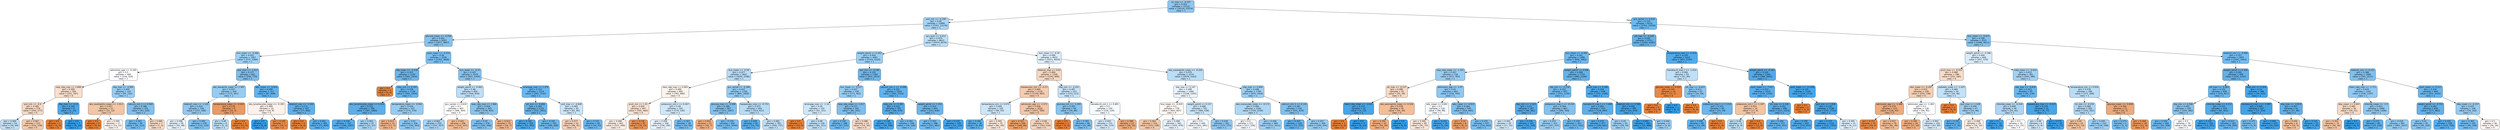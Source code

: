 digraph Tree {
node [shape=box, style="filled, rounded", color="black", fontname="helvetica"] ;
edge [fontname="helvetica"] ;
0 [label="inr_max <= -0.197\ngini = 0.422\nsamples = 21122\nvalue = [10114, 23376]\nclass = 1", fillcolor="#8fc7f0"] ;
1 [label="po2_min <= -0.199\ngini = 0.46\nsamples = 12890\nvalue = [7351, 13176]\nclass = 1", fillcolor="#a7d4f4"] ;
0 -> 1 [labeldistance=2.5, labelangle=45, headlabel="True"] ;
2 [label="glucose_mean <= -0.594\ngini = 0.401\nsamples = 4267\nvalue = [1877, 4897]\nclass = 1", fillcolor="#85c3ef"] ;
1 -> 2 ;
3 [label="bun_mean <= -0.566\ngini = 0.452\nsamples = 1067\nvalue = [575, 1089]\nclass = 1", fillcolor="#a2d1f3"] ;
2 -> 3 ;
4 [label="admission_age <= -0.345\ngini = 0.5\nsamples = 406\nvalue = [316, 319]\nclass = 1", fillcolor="#fdfeff"] ;
3 -> 4 ;
5 [label="resp_rate_max <= 2.898\ngini = 0.489\nsamples = 284\nvalue = [251, 187]\nclass = 0", fillcolor="#f8dfcd"] ;
4 -> 5 ;
6 [label="po2_min <= -0.9\ngini = 0.485\nsamples = 276\nvalue = [250, 177]\nclass = 0", fillcolor="#f7dac5"] ;
5 -> 6 ;
7 [label="gini = 0.484\nsamples = 54\nvalue = [34, 49]\nclass = 1", fillcolor="#c2e1f7"] ;
6 -> 7 ;
8 [label="gini = 0.467\nsamples = 222\nvalue = [216, 128]\nclass = 0", fillcolor="#f4ccae"] ;
6 -> 8 ;
9 [label="dbp_max <= -0.12\ngini = 0.165\nsamples = 8\nvalue = [1, 10]\nclass = 1", fillcolor="#4da7e8"] ;
5 -> 9 ;
10 [label="gini = 0.0\nsamples = 1\nvalue = [1, 0]\nclass = 0", fillcolor="#e58139"] ;
9 -> 10 ;
11 [label="gini = 0.0\nsamples = 7\nvalue = [0, 10]\nclass = 1", fillcolor="#399de5"] ;
9 -> 11 ;
12 [label="sbp_max <= -0.995\ngini = 0.442\nsamples = 122\nvalue = [65, 132]\nclass = 1", fillcolor="#9acdf2"] ;
4 -> 12 ;
13 [label="abs_neutrophils_mean <= -1.013\ngini = 0.457\nsamples = 21\nvalue = [22, 12]\nclass = 0", fillcolor="#f3c6a5"] ;
12 -> 13 ;
14 [label="gini = 0.0\nsamples = 4\nvalue = [9, 0]\nclass = 0", fillcolor="#e58139"] ;
13 -> 14 ;
15 [label="gini = 0.499\nsamples = 17\nvalue = [13, 12]\nclass = 0", fillcolor="#fdf5f0"] ;
13 -> 15 ;
16 [label="calcium_min.1 <= 0.992\ngini = 0.388\nsamples = 101\nvalue = [43, 120]\nclass = 1", fillcolor="#80c0ee"] ;
12 -> 16 ;
17 [label="gini = 0.363\nsamples = 94\nvalue = [36, 115]\nclass = 1", fillcolor="#77bced"] ;
16 -> 17 ;
18 [label="gini = 0.486\nsamples = 7\nvalue = [7, 5]\nclass = 0", fillcolor="#f8dbc6"] ;
16 -> 18 ;
19 [label="po2_max <= -1.015\ngini = 0.377\nsamples = 661\nvalue = [259, 770]\nclass = 1", fillcolor="#7cbeee"] ;
3 -> 19 ;
20 [label="abs_basophils_mean <= 1.497\ngini = 0.437\nsamples = 344\nvalue = [172, 361]\nclass = 1", fillcolor="#97ccf1"] ;
19 -> 20 ;
21 [label="totalco2_max <= -1.101\ngini = 0.424\nsamples = 336\nvalue = [157, 358]\nclass = 1", fillcolor="#90c8f0"] ;
20 -> 21 ;
22 [label="gini = 0.498\nsamples = 58\nvalue = [42, 48]\nclass = 1", fillcolor="#e6f3fc"] ;
21 -> 22 ;
23 [label="gini = 0.395\nsamples = 278\nvalue = [115, 310]\nclass = 1", fillcolor="#82c1ef"] ;
21 -> 23 ;
24 [label="temperature_mean <= -0.043\ngini = 0.278\nsamples = 8\nvalue = [15, 3]\nclass = 0", fillcolor="#ea9a61"] ;
20 -> 24 ;
25 [label="gini = 0.48\nsamples = 4\nvalue = [2, 3]\nclass = 1", fillcolor="#bddef6"] ;
24 -> 25 ;
26 [label="gini = 0.0\nsamples = 4\nvalue = [13, 0]\nclass = 0", fillcolor="#e58139"] ;
24 -> 26 ;
27 [label="wbc_mean <= -0.835\ngini = 0.289\nsamples = 317\nvalue = [87, 409]\nclass = 1", fillcolor="#63b2eb"] ;
19 -> 27 ;
28 [label="abs_lymphocytes_mean <= -0.195\ngini = 0.499\nsamples = 10\nvalue = [10, 9]\nclass = 0", fillcolor="#fcf2eb"] ;
27 -> 28 ;
29 [label="gini = 0.0\nsamples = 3\nvalue = [0, 8]\nclass = 1", fillcolor="#399de5"] ;
28 -> 29 ;
30 [label="gini = 0.165\nsamples = 7\nvalue = [10, 1]\nclass = 0", fillcolor="#e88e4d"] ;
28 -> 30 ;
31 [label="totalco2_max <= -3.342\ngini = 0.271\nsamples = 307\nvalue = [77, 400]\nclass = 1", fillcolor="#5fb0ea"] ;
27 -> 31 ;
32 [label="gini = 0.0\nsamples = 2\nvalue = [4, 0]\nclass = 0", fillcolor="#e58139"] ;
31 -> 32 ;
33 [label="gini = 0.261\nsamples = 305\nvalue = [73, 400]\nclass = 1", fillcolor="#5dafea"] ;
31 -> 33 ;
34 [label="spo2_mean <= -0.419\ngini = 0.38\nsamples = 3200\nvalue = [1302, 3808]\nclass = 1", fillcolor="#7dbfee"] ;
2 -> 34 ;
35 [label="sbp_mean <= -2.239\ngini = 0.321\nsamples = 1130\nvalue = [365, 1454]\nclass = 1", fillcolor="#6bb6ec"] ;
34 -> 35 ;
36 [label="gini = 0.0\nsamples = 4\nvalue = [5, 0]\nclass = 0", fillcolor="#e58139"] ;
35 -> 36 ;
37 [label="mbp_min <= 0.545\ngini = 0.318\nsamples = 1126\nvalue = [360, 1454]\nclass = 1", fillcolor="#6ab5eb"] ;
35 -> 37 ;
38 [label="abs_lymphocytes_mean <= 0.224\ngini = 0.251\nsamples = 789\nvalue = [187, 1084]\nclass = 1", fillcolor="#5baee9"] ;
37 -> 38 ;
39 [label="gini = 0.236\nsamples = 752\nvalue = [166, 1047]\nclass = 1", fillcolor="#58ade9"] ;
38 -> 39 ;
40 [label="gini = 0.462\nsamples = 37\nvalue = [21, 37]\nclass = 1", fillcolor="#a9d5f4"] ;
38 -> 40 ;
41 [label="temperature_mean <= -0.942\ngini = 0.434\nsamples = 337\nvalue = [173, 370]\nclass = 1", fillcolor="#96cbf1"] ;
37 -> 41 ;
42 [label="gini = 0.413\nsamples = 11\nvalue = [17, 7]\nclass = 0", fillcolor="#f0b58b"] ;
41 -> 42 ;
43 [label="gini = 0.42\nsamples = 326\nvalue = [156, 363]\nclass = 1", fillcolor="#8ec7f0"] ;
41 -> 43 ;
44 [label="bun_mean <= -0.37\ngini = 0.407\nsamples = 2070\nvalue = [937, 2354]\nclass = 1", fillcolor="#88c4ef"] ;
34 -> 44 ;
45 [label="weight_admit <= -0.063\ngini = 0.48\nsamples = 856\nvalue = [544, 819]\nclass = 1", fillcolor="#bddef6"] ;
44 -> 45 ;
46 [label="gcs_verbal <= 0.618\ngini = 0.5\nsamples = 463\nvalue = [366, 364]\nclass = 0", fillcolor="#fffefe"] ;
45 -> 46 ;
47 [label="gini = 0.463\nsamples = 255\nvalue = [147, 257]\nclass = 1", fillcolor="#aad5f4"] ;
46 -> 47 ;
48 [label="gini = 0.441\nsamples = 208\nvalue = [219, 107]\nclass = 0", fillcolor="#f2bf9a"] ;
46 -> 48 ;
49 [label="resp_rate_max <= 1.966\ngini = 0.404\nsamples = 393\nvalue = [178, 455]\nclass = 1", fillcolor="#86c3ef"] ;
45 -> 49 ;
50 [label="gini = 0.39\nsamples = 378\nvalue = [162, 448]\nclass = 1", fillcolor="#81c0ee"] ;
49 -> 50 ;
51 [label="gini = 0.423\nsamples = 15\nvalue = [16, 7]\nclass = 0", fillcolor="#f0b890"] ;
49 -> 51 ;
52 [label="aniongap_max <= 2.379\ngini = 0.325\nsamples = 1214\nvalue = [393, 1535]\nclass = 1", fillcolor="#6cb6ec"] ;
44 -> 52 ;
53 [label="ph_min <= -0.806\ngini = 0.302\nsamples = 1122\nvalue = [331, 1451]\nclass = 1", fillcolor="#66b3eb"] ;
52 -> 53 ;
54 [label="gini = 0.182\nsamples = 329\nvalue = [51, 452]\nclass = 1", fillcolor="#4fa8e8"] ;
53 -> 54 ;
55 [label="gini = 0.342\nsamples = 793\nvalue = [280, 999]\nclass = 1", fillcolor="#70b8ec"] ;
53 -> 55 ;
56 [label="po2_max <= -0.848\ngini = 0.489\nsamples = 92\nvalue = [62, 84]\nclass = 1", fillcolor="#cbe5f8"] ;
52 -> 56 ;
57 [label="gini = 0.477\nsamples = 52\nvalue = [48, 31]\nclass = 0", fillcolor="#f6d2b9"] ;
56 -> 57 ;
58 [label="gini = 0.331\nsamples = 40\nvalue = [14, 53]\nclass = 1", fillcolor="#6db7ec"] ;
56 -> 58 ;
59 [label="gcs_eyes <= 0.412\ngini = 0.479\nsamples = 8623\nvalue = [5474, 8279]\nclass = 1", fillcolor="#bcdef6"] ;
1 -> 59 ;
60 [label="weight_admit <= 0.183\ngini = 0.444\nsamples = 4001\nvalue = [2103, 4220]\nclass = 1", fillcolor="#9ccef2"] ;
59 -> 60 ;
61 [label="bun_mean <= -0.59\ngini = 0.477\nsamples = 2641\nvalue = [1650, 2548]\nclass = 1", fillcolor="#b9dcf6"] ;
60 -> 61 ;
62 [label="resp_rate_max <= 0.063\ngini = 0.499\nsamples = 892\nvalue = [765, 690]\nclass = 0", fillcolor="#fcf3ec"] ;
61 -> 62 ;
63 [label="pco2_min <= 1.01\ngini = 0.492\nsamples = 647\nvalue = [591, 460]\nclass = 0", fillcolor="#f9e3d3"] ;
62 -> 63 ;
64 [label="gini = 0.498\nsamples = 602\nvalue = [515, 448]\nclass = 0", fillcolor="#fcefe5"] ;
63 -> 64 ;
65 [label="gini = 0.236\nsamples = 45\nvalue = [76, 12]\nclass = 0", fillcolor="#e99558"] ;
63 -> 65 ;
66 [label="potassium_min.1 <= 0.407\ngini = 0.49\nsamples = 245\nvalue = [174, 230]\nclass = 1", fillcolor="#cfe7f9"] ;
62 -> 66 ;
67 [label="gini = 0.498\nsamples = 206\nvalue = [158, 180]\nclass = 1", fillcolor="#e7f3fc"] ;
66 -> 67 ;
68 [label="gini = 0.367\nsamples = 39\nvalue = [16, 50]\nclass = 1", fillcolor="#78bced"] ;
66 -> 68 ;
69 [label="gcs_verbal <= -0.308\ngini = 0.437\nsamples = 1749\nvalue = [885, 1858]\nclass = 1", fillcolor="#97ccf1"] ;
61 -> 69 ;
70 [label="glucose_max <= -0.998\ngini = 0.386\nsamples = 907\nvalue = [371, 1047]\nclass = 1", fillcolor="#7fc0ee"] ;
69 -> 70 ;
71 [label="gini = 0.403\nsamples = 15\nvalue = [18, 7]\nclass = 0", fillcolor="#efb286"] ;
70 -> 71 ;
72 [label="gini = 0.378\nsamples = 892\nvalue = [353, 1040]\nclass = 1", fillcolor="#7cbeee"] ;
70 -> 72 ;
73 [label="baseexcess_max <= -0.753\ngini = 0.475\nsamples = 842\nvalue = [514, 811]\nclass = 1", fillcolor="#b6dbf5"] ;
69 -> 73 ;
74 [label="gini = 0.268\nsamples = 59\nvalue = [14, 74]\nclass = 1", fillcolor="#5eb0ea"] ;
73 -> 74 ;
75 [label="gini = 0.482\nsamples = 783\nvalue = [500, 737]\nclass = 1", fillcolor="#bfdff7"] ;
73 -> 75 ;
76 [label="po2_min <= -0.182\ngini = 0.335\nsamples = 1360\nvalue = [453, 1672]\nclass = 1", fillcolor="#6fb8ec"] ;
60 -> 76 ;
77 [label="bun_mean <= -0.517\ngini = 0.437\nsamples = 336\nvalue = [172, 362]\nclass = 1", fillcolor="#97ccf1"] ;
76 -> 77 ;
78 [label="aniongap_max <= -1.16\ngini = 0.49\nsamples = 134\nvalue = [91, 121]\nclass = 1", fillcolor="#cee7f9"] ;
77 -> 78 ;
79 [label="gini = 0.0\nsamples = 5\nvalue = [10, 0]\nclass = 0", fillcolor="#e58139"] ;
78 -> 79 ;
80 [label="gini = 0.48\nsamples = 129\nvalue = [81, 121]\nclass = 1", fillcolor="#bedff6"] ;
78 -> 80 ;
81 [label="resp_rate_mean <= 1.017\ngini = 0.377\nsamples = 202\nvalue = [81, 241]\nclass = 1", fillcolor="#7cbeee"] ;
77 -> 81 ;
82 [label="gini = 0.349\nsamples = 188\nvalue = [67, 231]\nclass = 1", fillcolor="#72b9ed"] ;
81 -> 82 ;
83 [label="gini = 0.486\nsamples = 14\nvalue = [14, 10]\nclass = 0", fillcolor="#f8dbc6"] ;
81 -> 83 ;
84 [label="calcium_min.1 <= -0.099\ngini = 0.291\nsamples = 1024\nvalue = [281, 1310]\nclass = 1", fillcolor="#63b2eb"] ;
76 -> 84 ;
85 [label="mbp_min <= 0.381\ngini = 0.222\nsamples = 331\nvalue = [69, 474]\nclass = 1", fillcolor="#56abe9"] ;
84 -> 85 ;
86 [label="gini = 0.146\nsamples = 225\nvalue = [30, 348]\nclass = 1", fillcolor="#4aa5e7"] ;
85 -> 86 ;
87 [label="gini = 0.361\nsamples = 106\nvalue = [39, 126]\nclass = 1", fillcolor="#76bbed"] ;
85 -> 87 ;
88 [label="weight_admit <= 1.532\ngini = 0.323\nsamples = 693\nvalue = [212, 836]\nclass = 1", fillcolor="#6bb6ec"] ;
84 -> 88 ;
89 [label="gini = 0.352\nsamples = 588\nvalue = [201, 681]\nclass = 1", fillcolor="#73baed"] ;
88 -> 89 ;
90 [label="gini = 0.124\nsamples = 105\nvalue = [11, 155]\nclass = 1", fillcolor="#47a4e7"] ;
88 -> 90 ;
91 [label="bun_mean <= -0.59\ngini = 0.496\nsamples = 4622\nvalue = [3371, 4059]\nclass = 1", fillcolor="#ddeefb"] ;
59 -> 91 ;
92 [label="totalco2_max <= 0.02\ngini = 0.484\nsamples = 1348\nvalue = [1293, 896]\nclass = 0", fillcolor="#f7d8c2"] ;
91 -> 92 ;
93 [label="baseexcess_min <= -0.13\ngini = 0.469\nsamples = 1125\nvalue = [1140, 683]\nclass = 0", fillcolor="#f5ccb0"] ;
92 -> 93 ;
94 [label="temperature_min <= 0.072\ngini = 0.489\nsamples = 105\nvalue = [69, 93]\nclass = 1", fillcolor="#cce6f8"] ;
93 -> 94 ;
95 [label="gini = 0.282\nsamples = 30\nvalue = [9, 44]\nclass = 1", fillcolor="#61b1ea"] ;
94 -> 95 ;
96 [label="gini = 0.495\nsamples = 75\nvalue = [60, 49]\nclass = 0", fillcolor="#fae8db"] ;
94 -> 96 ;
97 [label="admission_age <= -1.571\ngini = 0.458\nsamples = 1020\nvalue = [1071, 590]\nclass = 0", fillcolor="#f3c6a6"] ;
93 -> 97 ;
98 [label="gini = 0.327\nsamples = 246\nvalue = [309, 80]\nclass = 0", fillcolor="#eca26c"] ;
97 -> 98 ;
99 [label="gini = 0.48\nsamples = 774\nvalue = [762, 510]\nclass = 0", fillcolor="#f6d5be"] ;
97 -> 99 ;
100 [label="dbp_min <= -0.452\ngini = 0.487\nsamples = 223\nvalue = [153, 213]\nclass = 1", fillcolor="#c7e3f8"] ;
92 -> 100 ;
101 [label="glucose_min <= -1.295\ngini = 0.405\nsamples = 69\nvalue = [35, 89]\nclass = 1", fillcolor="#87c4ef"] ;
100 -> 101 ;
102 [label="gini = 0.0\nsamples = 1\nvalue = [4, 0]\nclass = 0", fillcolor="#e58139"] ;
101 -> 102 ;
103 [label="gini = 0.383\nsamples = 68\nvalue = [31, 89]\nclass = 1", fillcolor="#7ebfee"] ;
101 -> 103 ;
104 [label="hematocrit_min.1 <= 0.891\ngini = 0.5\nsamples = 154\nvalue = [118, 124]\nclass = 1", fillcolor="#f5fafe"] ;
100 -> 104 ;
105 [label="gini = 0.493\nsamples = 131\nvalue = [90, 114]\nclass = 1", fillcolor="#d5eafa"] ;
104 -> 105 ;
106 [label="gini = 0.388\nsamples = 23\nvalue = [28, 10]\nclass = 0", fillcolor="#eeae80"] ;
104 -> 106 ;
107 [label="abs_neutrophils_mean <= -0.256\ngini = 0.479\nsamples = 3274\nvalue = [2078, 3163]\nclass = 1", fillcolor="#bbddf6"] ;
91 -> 107 ;
108 [label="sbp_max <= 0.147\ngini = 0.498\nsamples = 1480\nvalue = [1108, 1245]\nclass = 1", fillcolor="#e9f4fc"] ;
107 -> 108 ;
109 [label="bun_mean <= -0.419\ngini = 0.5\nsamples = 778\nvalue = [642, 607]\nclass = 0", fillcolor="#fef8f4"] ;
108 -> 109 ;
110 [label="gini = 0.464\nsamples = 216\nvalue = [222, 128]\nclass = 0", fillcolor="#f4caab"] ;
109 -> 110 ;
111 [label="gini = 0.498\nsamples = 562\nvalue = [420, 479]\nclass = 1", fillcolor="#e7f3fc"] ;
109 -> 111 ;
112 [label="weight_admit <= 0.157\ngini = 0.488\nsamples = 702\nvalue = [466, 638]\nclass = 1", fillcolor="#cae5f8"] ;
108 -> 112 ;
113 [label="gini = 0.5\nsamples = 440\nvalue = [343, 365]\nclass = 1", fillcolor="#f3f9fd"] ;
112 -> 113 ;
114 [label="gini = 0.428\nsamples = 262\nvalue = [123, 273]\nclass = 1", fillcolor="#92c9f1"] ;
112 -> 114 ;
115 [label="sbp_max <= 0.499\ngini = 0.446\nsamples = 1794\nvalue = [970, 1918]\nclass = 1", fillcolor="#9dcff2"] ;
107 -> 115 ;
116 [label="abs_monocytes_mean <= -0.171\ngini = 0.466\nsamples = 1260\nvalue = [729, 1239]\nclass = 1", fillcolor="#add7f4"] ;
115 -> 116 ;
117 [label="gini = 0.5\nsamples = 271\nvalue = [217, 228]\nclass = 1", fillcolor="#f5fafe"] ;
116 -> 117 ;
118 [label="gini = 0.446\nsamples = 989\nvalue = [512, 1011]\nclass = 1", fillcolor="#9dcff2"] ;
116 -> 118 ;
119 [label="calcium_min.1 <= 0.143\ngini = 0.387\nsamples = 534\nvalue = [241, 679]\nclass = 1", fillcolor="#7fc0ee"] ;
115 -> 119 ;
120 [label="gini = 0.297\nsamples = 226\nvalue = [72, 325]\nclass = 1", fillcolor="#65b3eb"] ;
119 -> 120 ;
121 [label="gini = 0.437\nsamples = 308\nvalue = [169, 354]\nclass = 1", fillcolor="#98ccf1"] ;
119 -> 121 ;
122 [label="gcs_verbal <= 0.618\ngini = 0.335\nsamples = 8232\nvalue = [2763, 10200]\nclass = 1", fillcolor="#6fb8ec"] ;
0 -> 122 [labeldistance=2.5, labelangle=-45, headlabel="False"] ;
123 [label="ptt_max <= -0.104\ngini = 0.282\nsamples = 4711\nvalue = [1265, 6187]\nclass = 1", fillcolor="#61b1ea"] ;
122 -> 123 ;
124 [label="bun_mean <= -0.492\ngini = 0.341\nsamples = 2488\nvalue = [858, 3082]\nclass = 1", fillcolor="#70b8ec"] ;
123 -> 124 ;
125 [label="resp_rate_mean <= -1.191\ngini = 0.437\nsamples = 718\nvalue = [373, 783]\nclass = 1", fillcolor="#97ccf1"] ;
124 -> 125 ;
126 [label="ph_max <= -0.237\ngini = 0.486\nsamples = 55\nvalue = [55, 39]\nclass = 0", fillcolor="#f7dac5"] ;
125 -> 126 ;
127 [label="heart_rate_mean <= -1.615\ngini = 0.133\nsamples = 10\nvalue = [1, 13]\nclass = 1", fillcolor="#48a5e7"] ;
126 -> 127 ;
128 [label="gini = 0.0\nsamples = 1\nvalue = [1, 0]\nclass = 0", fillcolor="#e58139"] ;
127 -> 128 ;
129 [label="gini = 0.0\nsamples = 9\nvalue = [0, 13]\nclass = 1", fillcolor="#399de5"] ;
127 -> 129 ;
130 [label="abs_eosinophils_mean <= 0.526\ngini = 0.439\nsamples = 45\nvalue = [54, 26]\nclass = 0", fillcolor="#f2be98"] ;
126 -> 130 ;
131 [label="gini = 0.394\nsamples = 42\nvalue = [54, 20]\nclass = 0", fillcolor="#efb082"] ;
130 -> 131 ;
132 [label="gini = 0.0\nsamples = 3\nvalue = [0, 6]\nclass = 1", fillcolor="#399de5"] ;
130 -> 132 ;
133 [label="admission_age <= -1.07\ngini = 0.42\nsamples = 663\nvalue = [318, 744]\nclass = 1", fillcolor="#8ec7f0"] ;
125 -> 133 ;
134 [label="wbc_mean <= 0.691\ngini = 0.5\nsamples = 118\nvalue = [94, 99]\nclass = 1", fillcolor="#f5fafe"] ;
133 -> 134 ;
135 [label="gini = 0.495\nsamples = 99\nvalue = [92, 75]\nclass = 0", fillcolor="#fae8da"] ;
134 -> 135 ;
136 [label="gini = 0.142\nsamples = 19\nvalue = [2, 24]\nclass = 1", fillcolor="#49a5e7"] ;
134 -> 136 ;
137 [label="wbc_mean <= -0.915\ngini = 0.383\nsamples = 545\nvalue = [224, 645]\nclass = 1", fillcolor="#7ebfee"] ;
133 -> 137 ;
138 [label="gini = 0.32\nsamples = 8\nvalue = [8, 2]\nclass = 0", fillcolor="#eca06a"] ;
137 -> 138 ;
139 [label="gini = 0.376\nsamples = 537\nvalue = [216, 643]\nclass = 1", fillcolor="#7cbeee"] ;
137 -> 139 ;
140 [label="weight_admit <= 0.006\ngini = 0.288\nsamples = 1770\nvalue = [485, 2299]\nclass = 1", fillcolor="#63b2ea"] ;
124 -> 140 ;
141 [label="sbp_min <= -0.718\ngini = 0.352\nsamples = 932\nvalue = [333, 1130]\nclass = 1", fillcolor="#73baed"] ;
140 -> 141 ;
142 [label="sbp_min <= -2.423\ngini = 0.21\nsamples = 267\nvalue = [49, 361]\nclass = 1", fillcolor="#54aae9"] ;
141 -> 142 ;
143 [label="gini = 0.492\nsamples = 26\nvalue = [17, 22]\nclass = 1", fillcolor="#d2e9f9"] ;
142 -> 143 ;
144 [label="gini = 0.158\nsamples = 241\nvalue = [32, 339]\nclass = 1", fillcolor="#4ca6e7"] ;
142 -> 144 ;
145 [label="potassium_max.1 <= -0.154\ngini = 0.394\nsamples = 665\nvalue = [284, 769]\nclass = 1", fillcolor="#82c1ef"] ;
141 -> 145 ;
146 [label="gini = 0.443\nsamples = 314\nvalue = [167, 337]\nclass = 1", fillcolor="#9bcef2"] ;
145 -> 146 ;
147 [label="gini = 0.335\nsamples = 351\nvalue = [117, 432]\nclass = 1", fillcolor="#6fb8ec"] ;
145 -> 147 ;
148 [label="pco2_max <= 0.289\ngini = 0.204\nsamples = 838\nvalue = [152, 1169]\nclass = 1", fillcolor="#53aae8"] ;
140 -> 148 ;
149 [label="hematocrit_max.1 <= 1.008\ngini = 0.263\nsamples = 532\nvalue = [128, 695]\nclass = 1", fillcolor="#5dafea"] ;
148 -> 149 ;
150 [label="gini = 0.233\nsamples = 477\nvalue = [100, 641]\nclass = 1", fillcolor="#58ace9"] ;
149 -> 150 ;
151 [label="gini = 0.45\nsamples = 55\nvalue = [28, 54]\nclass = 1", fillcolor="#a0d0f2"] ;
149 -> 151 ;
152 [label="totalco2_min <= 3.768\ngini = 0.092\nsamples = 306\nvalue = [24, 474]\nclass = 1", fillcolor="#43a2e6"] ;
148 -> 152 ;
153 [label="gini = 0.082\nsamples = 300\nvalue = [21, 468]\nclass = 1", fillcolor="#42a1e6"] ;
152 -> 153 ;
154 [label="gini = 0.444\nsamples = 6\nvalue = [3, 6]\nclass = 1", fillcolor="#9ccef2"] ;
152 -> 154 ;
155 [label="temperature_max <= -2.414\ngini = 0.205\nsamples = 2223\nvalue = [407, 3105]\nclass = 1", fillcolor="#53aae8"] ;
123 -> 155 ;
156 [label="hematocrit_max.1 <= -1.014\ngini = 0.482\nsamples = 63\nvalue = [41, 60]\nclass = 1", fillcolor="#c0e0f7"] ;
155 -> 156 ;
157 [label="glucose_mean <= 4.433\ngini = 0.105\nsamples = 10\nvalue = [17, 1]\nclass = 0", fillcolor="#e78845"] ;
156 -> 157 ;
158 [label="gini = 0.0\nsamples = 9\nvalue = [17, 0]\nclass = 0", fillcolor="#e58139"] ;
157 -> 158 ;
159 [label="gini = 0.0\nsamples = 1\nvalue = [0, 1]\nclass = 1", fillcolor="#399de5"] ;
157 -> 159 ;
160 [label="ph_max <= -6.621\ngini = 0.411\nsamples = 53\nvalue = [24, 59]\nclass = 1", fillcolor="#8ac5f0"] ;
156 -> 160 ;
161 [label="gini = 0.0\nsamples = 4\nvalue = [9, 0]\nclass = 0", fillcolor="#e58139"] ;
160 -> 161 ;
162 [label="potassium_max.1 <= 5.219\ngini = 0.323\nsamples = 49\nvalue = [15, 59]\nclass = 1", fillcolor="#6bb6ec"] ;
160 -> 162 ;
163 [label="gini = 0.296\nsamples = 48\nvalue = [13, 59]\nclass = 1", fillcolor="#65b3eb"] ;
162 -> 163 ;
164 [label="gini = 0.0\nsamples = 1\nvalue = [2, 0]\nclass = 0", fillcolor="#e58139"] ;
162 -> 164 ;
165 [label="weight_admit <= -0.161\ngini = 0.192\nsamples = 2160\nvalue = [366, 3045]\nclass = 1", fillcolor="#51a9e8"] ;
155 -> 165 ;
166 [label="spo2_mean <= -7.617\ngini = 0.253\nsamples = 1010\nvalue = [232, 1332]\nclass = 1", fillcolor="#5baeea"] ;
165 -> 166 ;
167 [label="potassium_min.1 <= 1.197\ngini = 0.453\nsamples = 14\nvalue = [17, 9]\nclass = 0", fillcolor="#f3c4a2"] ;
166 -> 167 ;
168 [label="gini = 0.48\nsamples = 9\nvalue = [6, 9]\nclass = 1", fillcolor="#bddef6"] ;
167 -> 168 ;
169 [label="gini = 0.0\nsamples = 5\nvalue = [11, 0]\nclass = 0", fillcolor="#e58139"] ;
167 -> 169 ;
170 [label="inr_max <= 0.106\ngini = 0.241\nsamples = 996\nvalue = [215, 1323]\nclass = 1", fillcolor="#59ade9"] ;
166 -> 170 ;
171 [label="gini = 0.306\nsamples = 371\nvalue = [105, 451]\nclass = 1", fillcolor="#67b4eb"] ;
170 -> 171 ;
172 [label="gini = 0.199\nsamples = 625\nvalue = [110, 872]\nclass = 1", fillcolor="#52a9e8"] ;
170 -> 172 ;
173 [label="spo2_mean <= -11.938\ngini = 0.135\nsamples = 1150\nvalue = [134, 1713]\nclass = 1", fillcolor="#48a5e7"] ;
165 -> 173 ;
174 [label="gini = 0.0\nsamples = 2\nvalue = [3, 0]\nclass = 0", fillcolor="#e58139"] ;
173 -> 174 ;
175 [label="po2_min <= 1.938\ngini = 0.132\nsamples = 1148\nvalue = [131, 1713]\nclass = 1", fillcolor="#48a4e7"] ;
173 -> 175 ;
176 [label="gini = 0.125\nsamples = 1133\nvalue = [122, 1702]\nclass = 1", fillcolor="#47a4e7"] ;
175 -> 176 ;
177 [label="gini = 0.495\nsamples = 15\nvalue = [9, 11]\nclass = 1", fillcolor="#dbedfa"] ;
175 -> 177 ;
178 [label="bun_mean <= -0.615\ngini = 0.396\nsamples = 3521\nvalue = [1498, 4013]\nclass = 1", fillcolor="#83c2ef"] ;
122 -> 178 ;
179 [label="weight_admit <= -0.396\ngini = 0.494\nsamples = 669\nvalue = [457, 570]\nclass = 1", fillcolor="#d8ecfa"] ;
178 -> 179 ;
180 [label="pco2_max <= -0.052\ngini = 0.488\nsamples = 288\nvalue = [252, 184]\nclass = 0", fillcolor="#f8ddca"] ;
179 -> 180 ;
181 [label="wbc_mean <= -0.287\ngini = 0.474\nsamples = 238\nvalue = [220, 138]\nclass = 0", fillcolor="#f5d0b5"] ;
180 -> 181 ;
182 [label="admission_age <= -1.446\ngini = 0.379\nsamples = 110\nvalue = [126, 43]\nclass = 0", fillcolor="#eeac7d"] ;
181 -> 182 ;
183 [label="gini = 0.153\nsamples = 32\nvalue = [44, 4]\nclass = 0", fillcolor="#e78c4b"] ;
182 -> 183 ;
184 [label="gini = 0.437\nsamples = 78\nvalue = [82, 39]\nclass = 0", fillcolor="#f1bd97"] ;
182 -> 184 ;
185 [label="admission_age <= -1.483\ngini = 0.5\nsamples = 128\nvalue = [94, 95]\nclass = 1", fillcolor="#fdfeff"] ;
181 -> 185 ;
186 [label="gini = 0.394\nsamples = 26\nvalue = [27, 10]\nclass = 0", fillcolor="#efb082"] ;
185 -> 186 ;
187 [label="gini = 0.493\nsamples = 102\nvalue = [67, 85]\nclass = 1", fillcolor="#d5eaf9"] ;
185 -> 187 ;
188 [label="platelets_mean <= -1.025\ngini = 0.484\nsamples = 50\nvalue = [32, 46]\nclass = 1", fillcolor="#c3e1f7"] ;
180 -> 188 ;
189 [label="gini = 0.0\nsamples = 3\nvalue = [9, 0]\nclass = 0", fillcolor="#e58139"] ;
188 -> 189 ;
190 [label="po2_max <= 1.428\ngini = 0.444\nsamples = 47\nvalue = [23, 46]\nclass = 1", fillcolor="#9ccef2"] ;
188 -> 190 ;
191 [label="gini = 0.295\nsamples = 27\nvalue = [7, 32]\nclass = 1", fillcolor="#64b2eb"] ;
190 -> 191 ;
192 [label="gini = 0.498\nsamples = 20\nvalue = [16, 14]\nclass = 0", fillcolor="#fcefe6"] ;
190 -> 192 ;
193 [label="mbp_mean <= -0.624\ngini = 0.453\nsamples = 381\nvalue = [205, 386]\nclass = 1", fillcolor="#a2d1f3"] ;
179 -> 193 ;
194 [label="sbp_max <= -0.819\ngini = 0.323\nsamples = 95\nvalue = [30, 118]\nclass = 1", fillcolor="#6bb6ec"] ;
193 -> 194 ;
195 [label="chloride_mean <= -0.228\ngini = 0.466\nsamples = 44\nvalue = [24, 41]\nclass = 1", fillcolor="#add6f4"] ;
194 -> 195 ;
196 [label="gini = 0.1\nsamples = 12\nvalue = [1, 18]\nclass = 1", fillcolor="#44a2e6"] ;
195 -> 196 ;
197 [label="gini = 0.5\nsamples = 32\nvalue = [23, 23]\nclass = 0", fillcolor="#ffffff"] ;
195 -> 197 ;
198 [label="baseexcess_max <= -0.223\ngini = 0.134\nsamples = 51\nvalue = [6, 77]\nclass = 1", fillcolor="#48a5e7"] ;
194 -> 198 ;
199 [label="gini = 0.49\nsamples = 6\nvalue = [3, 4]\nclass = 1", fillcolor="#cee6f8"] ;
198 -> 199 ;
200 [label="gini = 0.076\nsamples = 45\nvalue = [3, 73]\nclass = 1", fillcolor="#41a1e6"] ;
198 -> 200 ;
201 [label="temperature_min <= 0.934\ngini = 0.478\nsamples = 286\nvalue = [175, 268]\nclass = 1", fillcolor="#baddf6"] ;
193 -> 201 ;
202 [label="inr_min <= -0.276\ngini = 0.466\nsamples = 265\nvalue = [153, 261]\nclass = 1", fillcolor="#add6f4"] ;
201 -> 202 ;
203 [label="gini = 0.45\nsamples = 22\nvalue = [25, 13]\nclass = 0", fillcolor="#f3c3a0"] ;
202 -> 203 ;
204 [label="gini = 0.449\nsamples = 243\nvalue = [128, 248]\nclass = 1", fillcolor="#9fd0f2"] ;
202 -> 204 ;
205 [label="glucose_mean <= -0.858\ngini = 0.366\nsamples = 21\nvalue = [22, 7]\nclass = 0", fillcolor="#eda978"] ;
201 -> 205 ;
206 [label="gini = 0.375\nsamples = 3\nvalue = [1, 3]\nclass = 1", fillcolor="#7bbeee"] ;
205 -> 206 ;
207 [label="gini = 0.269\nsamples = 18\nvalue = [21, 4]\nclass = 0", fillcolor="#ea995f"] ;
205 -> 207 ;
208 [label="totalco2_min <= -0.086\ngini = 0.357\nsamples = 2852\nvalue = [1041, 3443]\nclass = 1", fillcolor="#75bbed"] ;
178 -> 208 ;
209 [label="weight_admit <= 0.356\ngini = 0.281\nsamples = 946\nvalue = [250, 1231]\nclass = 1", fillcolor="#61b1ea"] ;
208 -> 209 ;
210 [label="ptt_max <= -0.083\ngini = 0.331\nsamples = 658\nvalue = [216, 817]\nclass = 1", fillcolor="#6db7ec"] ;
209 -> 210 ;
211 [label="sbp_min <= 0.206\ngini = 0.405\nsamples = 339\nvalue = [154, 392]\nclass = 1", fillcolor="#87c4ef"] ;
210 -> 211 ;
212 [label="gini = 0.342\nsamples = 260\nvalue = [92, 328]\nclass = 1", fillcolor="#71b8ec"] ;
211 -> 212 ;
213 [label="gini = 0.5\nsamples = 79\nvalue = [62, 64]\nclass = 1", fillcolor="#f9fcfe"] ;
211 -> 213 ;
214 [label="chloride_mean <= 0.112\ngini = 0.222\nsamples = 319\nvalue = [62, 425]\nclass = 1", fillcolor="#56abe9"] ;
210 -> 214 ;
215 [label="gini = 0.105\nsamples = 156\nvalue = [13, 221]\nclass = 1", fillcolor="#45a3e7"] ;
214 -> 215 ;
216 [label="gini = 0.312\nsamples = 163\nvalue = [49, 204]\nclass = 1", fillcolor="#69b5eb"] ;
214 -> 216 ;
217 [label="mbp_min <= 0.454\ngini = 0.14\nsamples = 288\nvalue = [34, 414]\nclass = 1", fillcolor="#49a5e7"] ;
209 -> 217 ;
218 [label="hematocrit_max.1 <= -1.997\ngini = 0.095\nsamples = 227\nvalue = [17, 324]\nclass = 1", fillcolor="#43a2e6"] ;
217 -> 218 ;
219 [label="gini = 0.375\nsamples = 6\nvalue = [3, 9]\nclass = 1", fillcolor="#7bbeee"] ;
218 -> 219 ;
220 [label="gini = 0.081\nsamples = 221\nvalue = [14, 315]\nclass = 1", fillcolor="#42a1e6"] ;
218 -> 220 ;
221 [label="sbp_max <= -0.819\ngini = 0.267\nsamples = 61\nvalue = [17, 90]\nclass = 1", fillcolor="#5eb0ea"] ;
217 -> 221 ;
222 [label="gini = 0.444\nsamples = 8\nvalue = [10, 5]\nclass = 0", fillcolor="#f2c09c"] ;
221 -> 222 ;
223 [label="gini = 0.141\nsamples = 53\nvalue = [7, 85]\nclass = 1", fillcolor="#49a5e7"] ;
221 -> 223 ;
224 [label="totalco2_min <= 0.122\ngini = 0.388\nsamples = 1906\nvalue = [791, 2212]\nclass = 1", fillcolor="#80c0ee"] ;
208 -> 224 ;
225 [label="heart_rate_max <= -1.711\ngini = 0.429\nsamples = 1102\nvalue = [538, 1187]\nclass = 1", fillcolor="#93c9f1"] ;
224 -> 225 ;
226 [label="dbp_mean <= 0.943\ngini = 0.484\nsamples = 36\nvalue = [30, 21]\nclass = 0", fillcolor="#f7d9c4"] ;
225 -> 226 ;
227 [label="gini = 0.454\nsamples = 32\nvalue = [30, 16]\nclass = 0", fillcolor="#f3c4a3"] ;
226 -> 227 ;
228 [label="gini = 0.0\nsamples = 4\nvalue = [0, 5]\nclass = 1", fillcolor="#399de5"] ;
226 -> 228 ;
229 [label="chloride_mean <= -1.5\ngini = 0.423\nsamples = 1066\nvalue = [508, 1166]\nclass = 1", fillcolor="#8fc8f0"] ;
225 -> 229 ;
230 [label="gini = 0.272\nsamples = 85\nvalue = [25, 129]\nclass = 1", fillcolor="#5fb0ea"] ;
229 -> 230 ;
231 [label="gini = 0.434\nsamples = 981\nvalue = [483, 1037]\nclass = 1", fillcolor="#95cbf1"] ;
229 -> 231 ;
232 [label="spo2_mean <= 0.511\ngini = 0.318\nsamples = 804\nvalue = [253, 1025]\nclass = 1", fillcolor="#6ab5eb"] ;
224 -> 232 ;
233 [label="weight_admit <= -0.755\ngini = 0.282\nsamples = 656\nvalue = [177, 863]\nclass = 1", fillcolor="#62b1ea"] ;
232 -> 233 ;
234 [label="gini = 0.41\nsamples = 97\nvalue = [44, 109]\nclass = 1", fillcolor="#89c5ef"] ;
233 -> 234 ;
235 [label="gini = 0.255\nsamples = 559\nvalue = [133, 754]\nclass = 1", fillcolor="#5caeea"] ;
233 -> 235 ;
236 [label="dbp_mean <= -0.237\ngini = 0.435\nsamples = 148\nvalue = [76, 162]\nclass = 1", fillcolor="#96cbf1"] ;
232 -> 236 ;
237 [label="gini = 0.363\nsamples = 102\nvalue = [40, 128]\nclass = 1", fillcolor="#77bced"] ;
236 -> 237 ;
238 [label="gini = 0.5\nsamples = 46\nvalue = [36, 34]\nclass = 0", fillcolor="#fef8f4"] ;
236 -> 238 ;
}